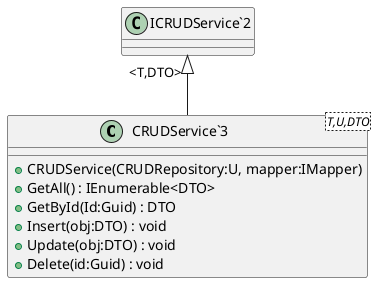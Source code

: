 @startuml
class "CRUDService`3"<T,U,DTO> {
    + CRUDService(CRUDRepository:U, mapper:IMapper)
    + GetAll() : IEnumerable<DTO>
    + GetById(Id:Guid) : DTO
    + Insert(obj:DTO) : void
    + Update(obj:DTO) : void
    + Delete(id:Guid) : void
}
"ICRUDService`2" "<T,DTO>" <|-- "CRUDService`3"
@enduml
